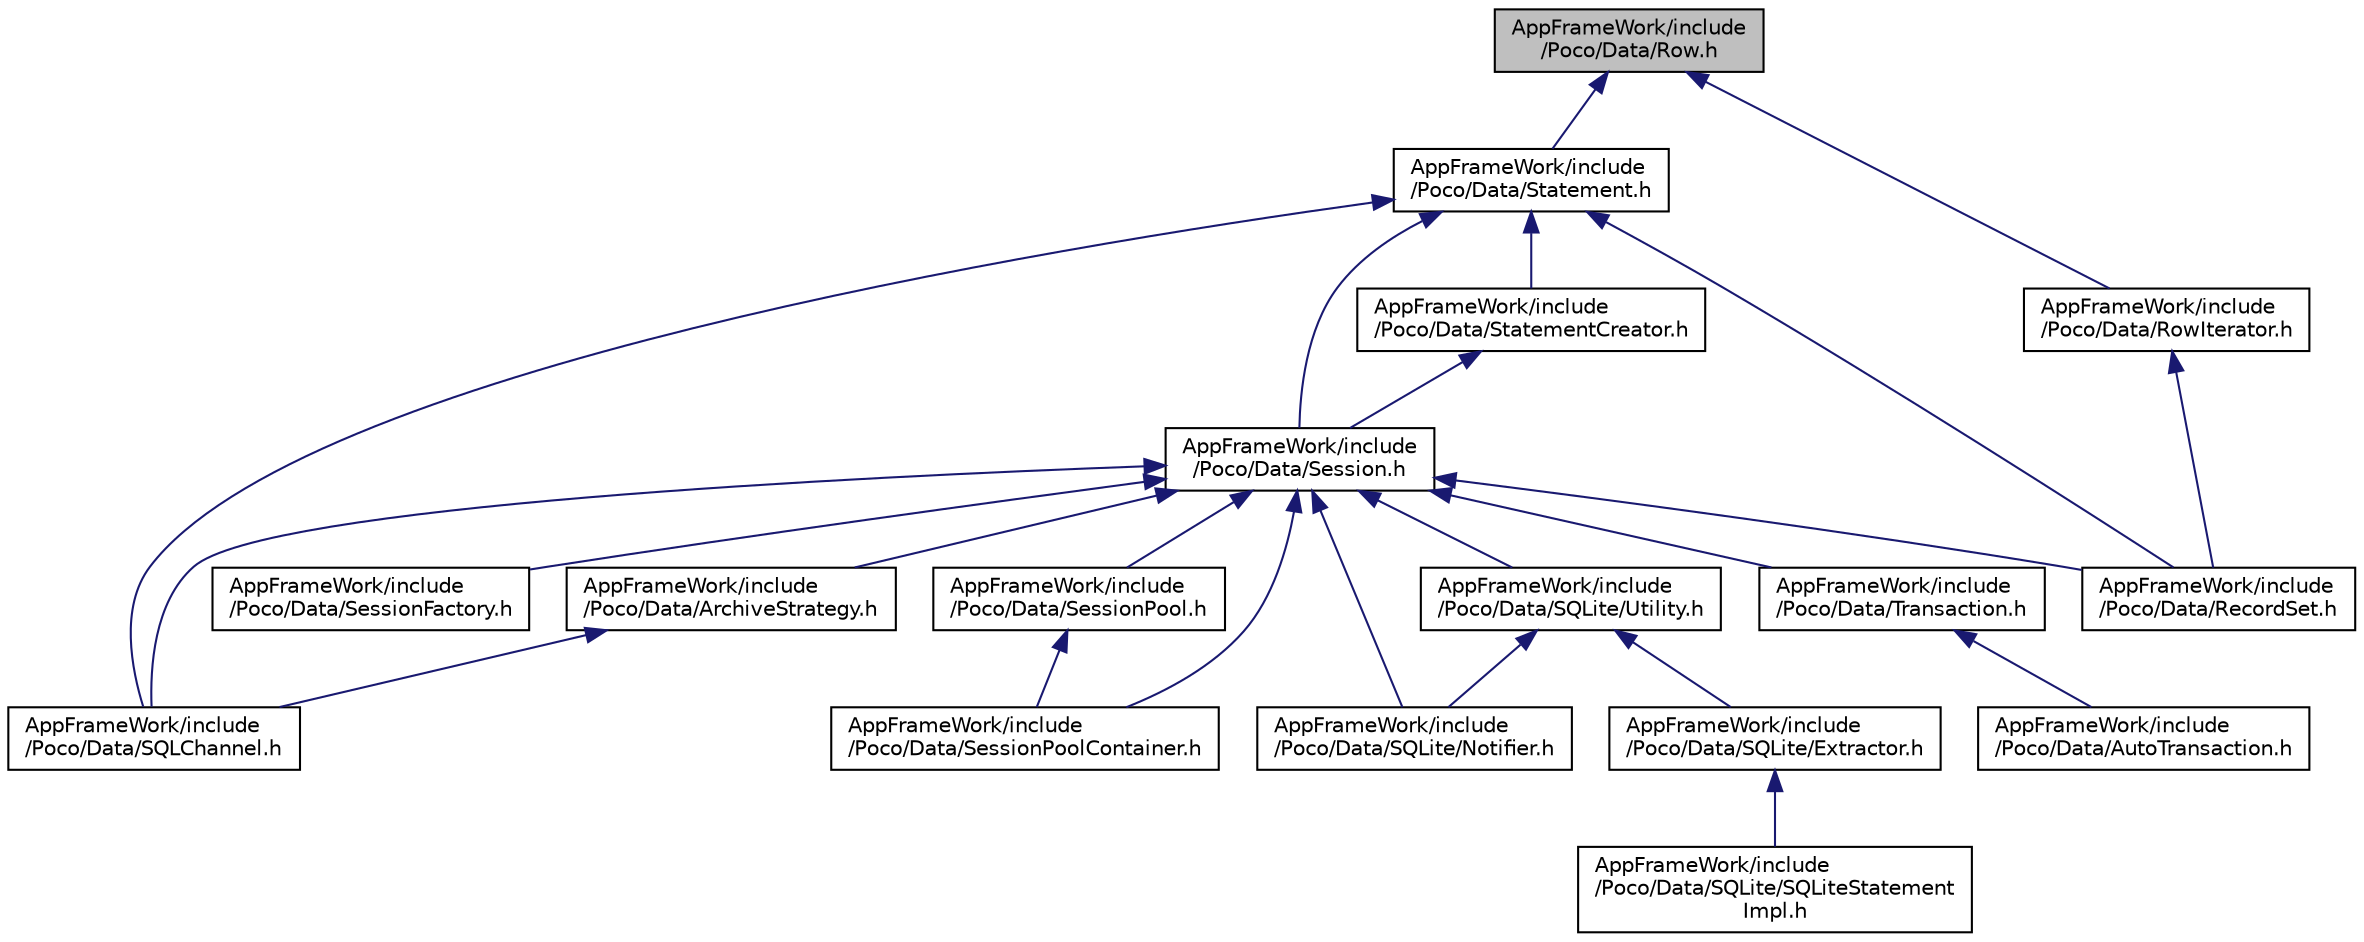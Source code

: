 digraph "AppFrameWork/include/Poco/Data/Row.h"
{
 // LATEX_PDF_SIZE
  edge [fontname="Helvetica",fontsize="10",labelfontname="Helvetica",labelfontsize="10"];
  node [fontname="Helvetica",fontsize="10",shape=record];
  Node1 [label="AppFrameWork/include\l/Poco/Data/Row.h",height=0.2,width=0.4,color="black", fillcolor="grey75", style="filled", fontcolor="black",tooltip=" "];
  Node1 -> Node2 [dir="back",color="midnightblue",fontsize="10",style="solid"];
  Node2 [label="AppFrameWork/include\l/Poco/Data/RowIterator.h",height=0.2,width=0.4,color="black", fillcolor="white", style="filled",URL="$RowIterator_8h.html",tooltip=" "];
  Node2 -> Node3 [dir="back",color="midnightblue",fontsize="10",style="solid"];
  Node3 [label="AppFrameWork/include\l/Poco/Data/RecordSet.h",height=0.2,width=0.4,color="black", fillcolor="white", style="filled",URL="$RecordSet_8h.html",tooltip=" "];
  Node1 -> Node4 [dir="back",color="midnightblue",fontsize="10",style="solid"];
  Node4 [label="AppFrameWork/include\l/Poco/Data/Statement.h",height=0.2,width=0.4,color="black", fillcolor="white", style="filled",URL="$Statement_8h.html",tooltip=" "];
  Node4 -> Node3 [dir="back",color="midnightblue",fontsize="10",style="solid"];
  Node4 -> Node5 [dir="back",color="midnightblue",fontsize="10",style="solid"];
  Node5 [label="AppFrameWork/include\l/Poco/Data/Session.h",height=0.2,width=0.4,color="black", fillcolor="white", style="filled",URL="$Data_2Session_8h.html",tooltip=" "];
  Node5 -> Node6 [dir="back",color="midnightblue",fontsize="10",style="solid"];
  Node6 [label="AppFrameWork/include\l/Poco/Data/ArchiveStrategy.h",height=0.2,width=0.4,color="black", fillcolor="white", style="filled",URL="$Data_2ArchiveStrategy_8h.html",tooltip=" "];
  Node6 -> Node7 [dir="back",color="midnightblue",fontsize="10",style="solid"];
  Node7 [label="AppFrameWork/include\l/Poco/Data/SQLChannel.h",height=0.2,width=0.4,color="black", fillcolor="white", style="filled",URL="$SQLChannel_8h.html",tooltip=" "];
  Node5 -> Node3 [dir="back",color="midnightblue",fontsize="10",style="solid"];
  Node5 -> Node8 [dir="back",color="midnightblue",fontsize="10",style="solid"];
  Node8 [label="AppFrameWork/include\l/Poco/Data/SessionFactory.h",height=0.2,width=0.4,color="black", fillcolor="white", style="filled",URL="$SessionFactory_8h.html",tooltip=" "];
  Node5 -> Node9 [dir="back",color="midnightblue",fontsize="10",style="solid"];
  Node9 [label="AppFrameWork/include\l/Poco/Data/SessionPool.h",height=0.2,width=0.4,color="black", fillcolor="white", style="filled",URL="$SessionPool_8h.html",tooltip=" "];
  Node9 -> Node10 [dir="back",color="midnightblue",fontsize="10",style="solid"];
  Node10 [label="AppFrameWork/include\l/Poco/Data/SessionPoolContainer.h",height=0.2,width=0.4,color="black", fillcolor="white", style="filled",URL="$SessionPoolContainer_8h.html",tooltip=" "];
  Node5 -> Node10 [dir="back",color="midnightblue",fontsize="10",style="solid"];
  Node5 -> Node7 [dir="back",color="midnightblue",fontsize="10",style="solid"];
  Node5 -> Node11 [dir="back",color="midnightblue",fontsize="10",style="solid"];
  Node11 [label="AppFrameWork/include\l/Poco/Data/SQLite/Notifier.h",height=0.2,width=0.4,color="black", fillcolor="white", style="filled",URL="$Notifier_8h.html",tooltip=" "];
  Node5 -> Node12 [dir="back",color="midnightblue",fontsize="10",style="solid"];
  Node12 [label="AppFrameWork/include\l/Poco/Data/SQLite/Utility.h",height=0.2,width=0.4,color="black", fillcolor="white", style="filled",URL="$Data_2SQLite_2Utility_8h.html",tooltip=" "];
  Node12 -> Node13 [dir="back",color="midnightblue",fontsize="10",style="solid"];
  Node13 [label="AppFrameWork/include\l/Poco/Data/SQLite/Extractor.h",height=0.2,width=0.4,color="black", fillcolor="white", style="filled",URL="$Extractor_8h.html",tooltip=" "];
  Node13 -> Node14 [dir="back",color="midnightblue",fontsize="10",style="solid"];
  Node14 [label="AppFrameWork/include\l/Poco/Data/SQLite/SQLiteStatement\lImpl.h",height=0.2,width=0.4,color="black", fillcolor="white", style="filled",URL="$SQLiteStatementImpl_8h.html",tooltip=" "];
  Node12 -> Node11 [dir="back",color="midnightblue",fontsize="10",style="solid"];
  Node5 -> Node15 [dir="back",color="midnightblue",fontsize="10",style="solid"];
  Node15 [label="AppFrameWork/include\l/Poco/Data/Transaction.h",height=0.2,width=0.4,color="black", fillcolor="white", style="filled",URL="$Transaction_8h.html",tooltip=" "];
  Node15 -> Node16 [dir="back",color="midnightblue",fontsize="10",style="solid"];
  Node16 [label="AppFrameWork/include\l/Poco/Data/AutoTransaction.h",height=0.2,width=0.4,color="black", fillcolor="white", style="filled",URL="$AutoTransaction_8h.html",tooltip=" "];
  Node4 -> Node7 [dir="back",color="midnightblue",fontsize="10",style="solid"];
  Node4 -> Node17 [dir="back",color="midnightblue",fontsize="10",style="solid"];
  Node17 [label="AppFrameWork/include\l/Poco/Data/StatementCreator.h",height=0.2,width=0.4,color="black", fillcolor="white", style="filled",URL="$StatementCreator_8h.html",tooltip=" "];
  Node17 -> Node5 [dir="back",color="midnightblue",fontsize="10",style="solid"];
}

